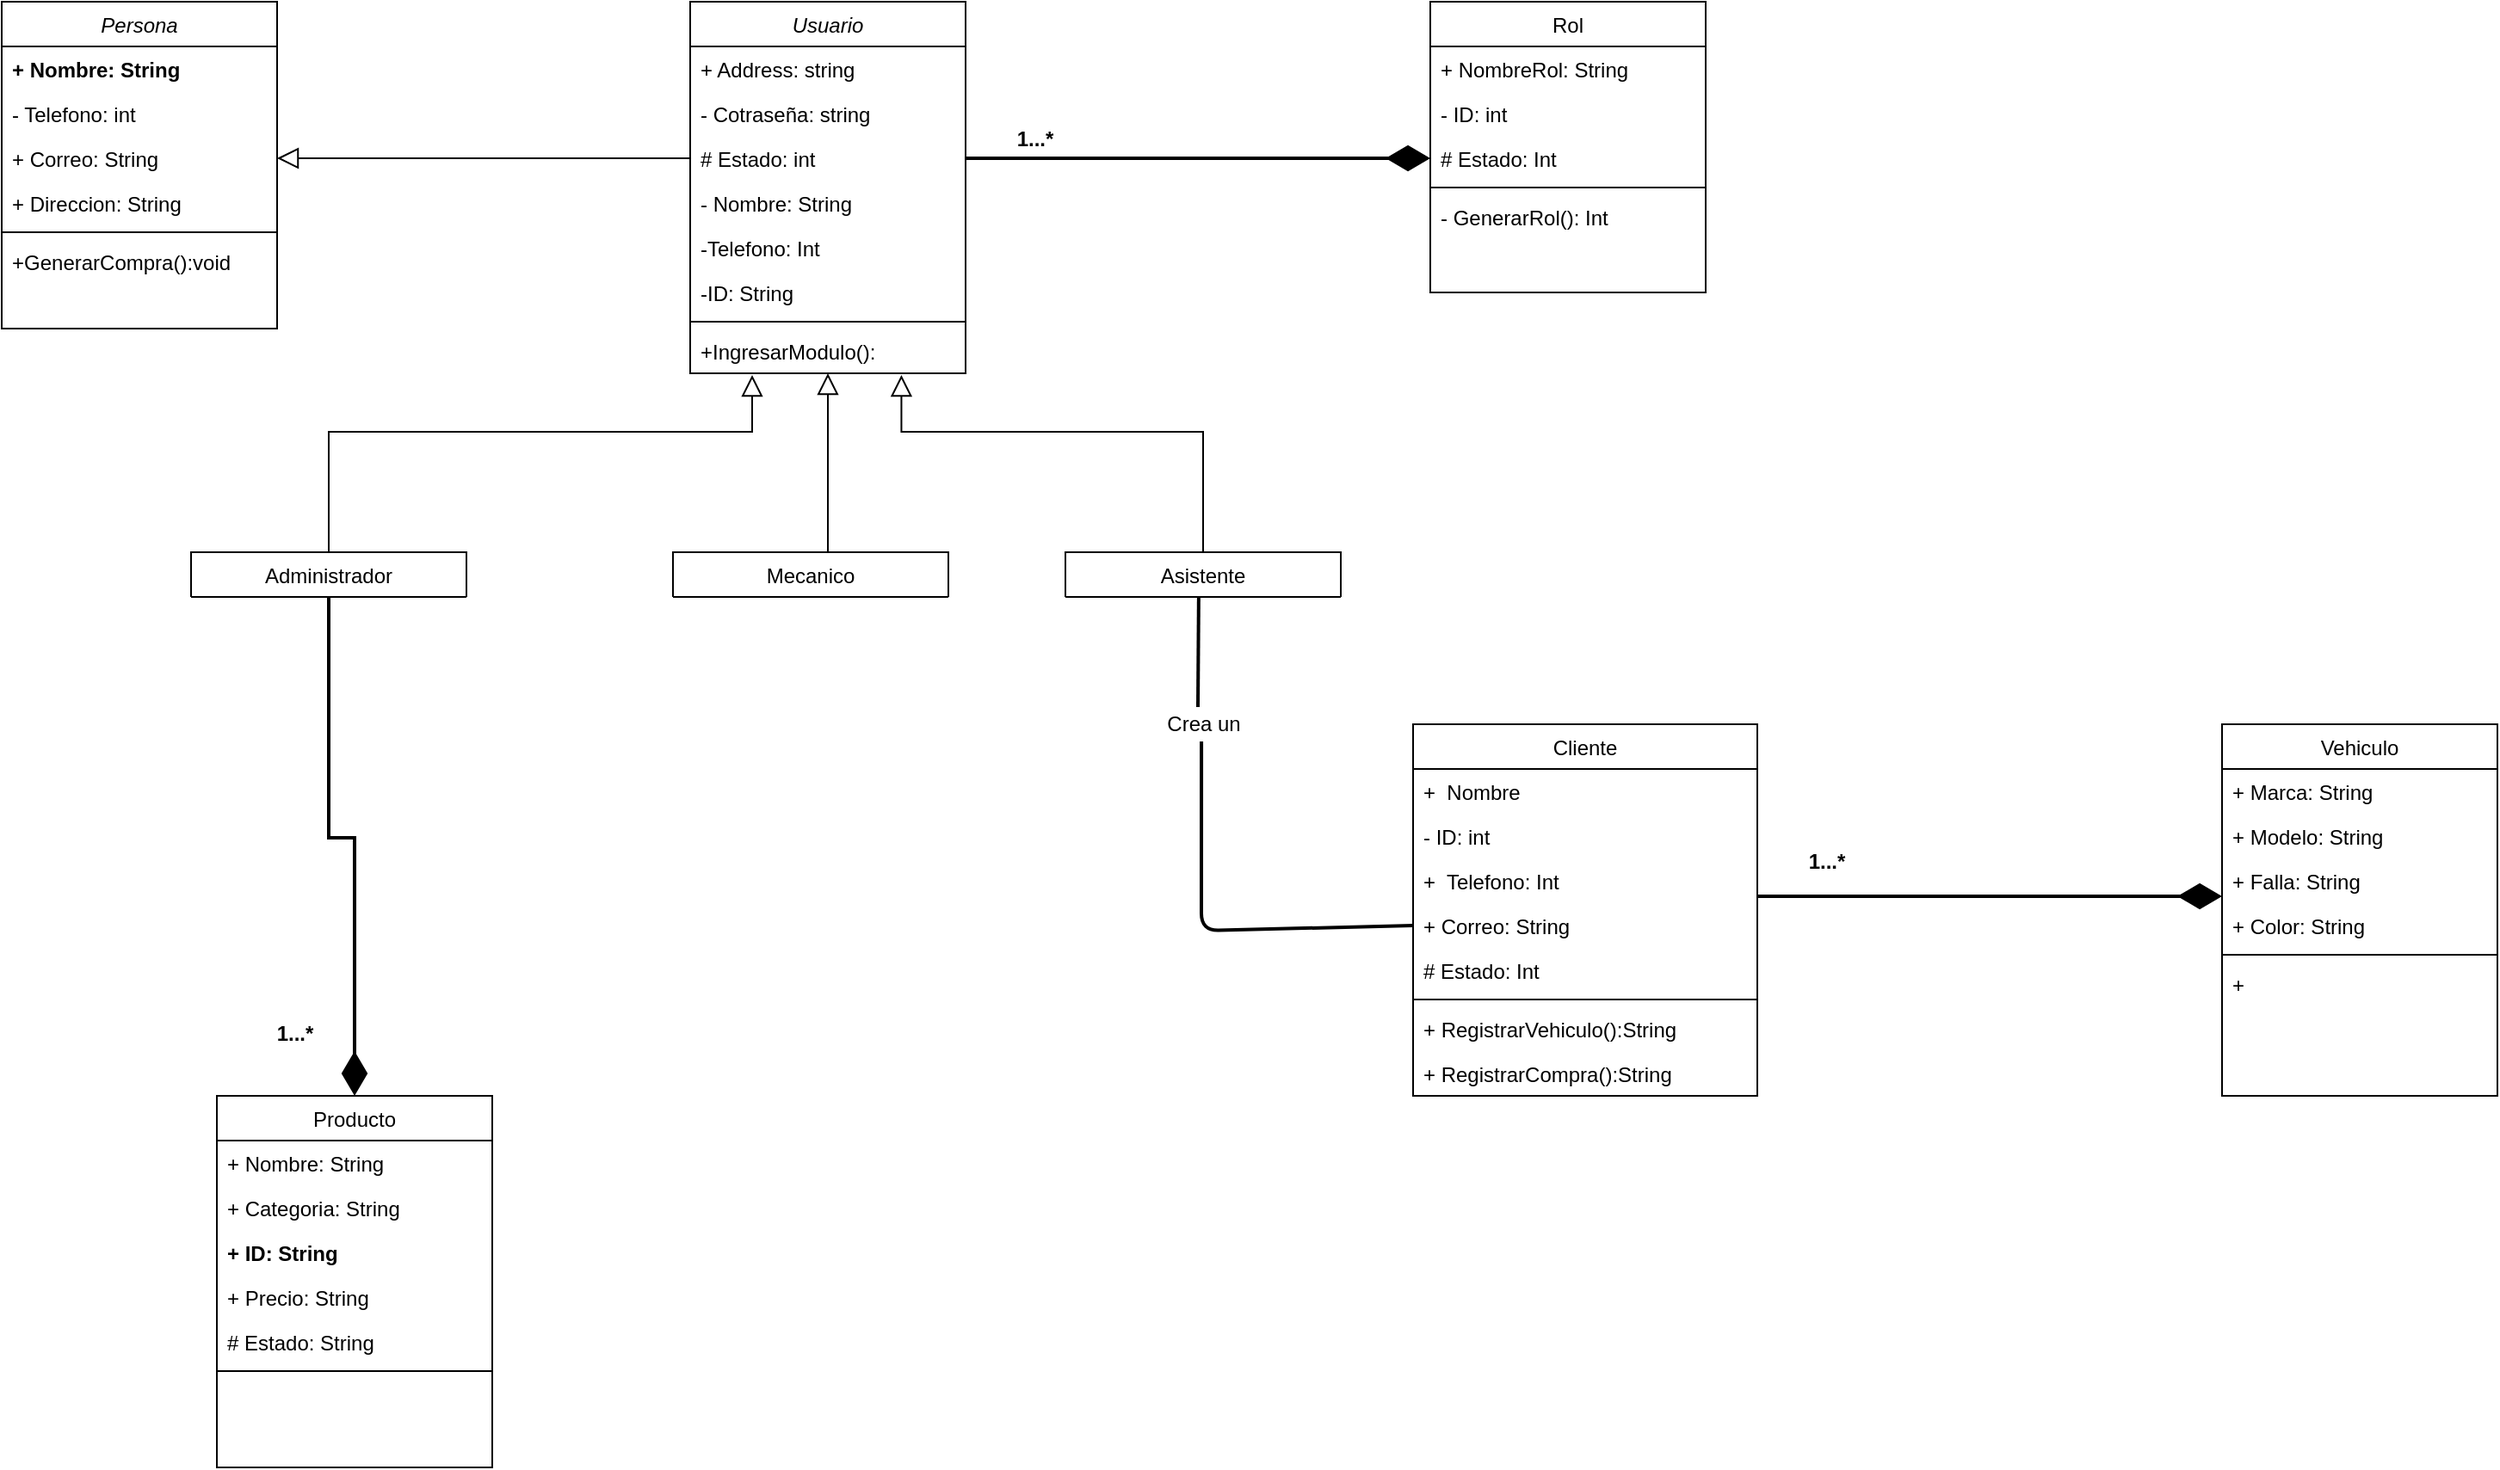 <mxfile version="14.2.9" type="github">
  <diagram id="C5RBs43oDa-KdzZeNtuy" name="Page-1">
    <mxGraphModel dx="2274" dy="803" grid="1" gridSize="10" guides="1" tooltips="1" connect="1" arrows="1" fold="1" page="1" pageScale="1" pageWidth="827" pageHeight="1169" math="0" shadow="0">
      <root>
        <mxCell id="WIyWlLk6GJQsqaUBKTNV-0" />
        <mxCell id="WIyWlLk6GJQsqaUBKTNV-1" parent="WIyWlLk6GJQsqaUBKTNV-0" />
        <mxCell id="zkfFHV4jXpPFQw0GAbJ--0" value="Usuario" style="swimlane;fontStyle=2;align=center;verticalAlign=top;childLayout=stackLayout;horizontal=1;startSize=26;horizontalStack=0;resizeParent=1;resizeLast=0;collapsible=1;marginBottom=0;rounded=0;shadow=0;strokeWidth=1;" parent="WIyWlLk6GJQsqaUBKTNV-1" vertex="1">
          <mxGeometry x="130" y="40" width="160" height="216" as="geometry">
            <mxRectangle x="130" y="80" width="160" height="26" as="alternateBounds" />
          </mxGeometry>
        </mxCell>
        <mxCell id="zkfFHV4jXpPFQw0GAbJ--1" value="+ Address: string" style="text;align=left;verticalAlign=top;spacingLeft=4;spacingRight=4;overflow=hidden;rotatable=0;points=[[0,0.5],[1,0.5]];portConstraint=eastwest;" parent="zkfFHV4jXpPFQw0GAbJ--0" vertex="1">
          <mxGeometry y="26" width="160" height="26" as="geometry" />
        </mxCell>
        <mxCell id="zkfFHV4jXpPFQw0GAbJ--2" value="- Cotraseña: string" style="text;align=left;verticalAlign=top;spacingLeft=4;spacingRight=4;overflow=hidden;rotatable=0;points=[[0,0.5],[1,0.5]];portConstraint=eastwest;rounded=0;shadow=0;html=0;" parent="zkfFHV4jXpPFQw0GAbJ--0" vertex="1">
          <mxGeometry y="52" width="160" height="26" as="geometry" />
        </mxCell>
        <mxCell id="zkfFHV4jXpPFQw0GAbJ--3" value="# Estado: int" style="text;align=left;verticalAlign=top;spacingLeft=4;spacingRight=4;overflow=hidden;rotatable=0;points=[[0,0.5],[1,0.5]];portConstraint=eastwest;rounded=0;shadow=0;html=0;" parent="zkfFHV4jXpPFQw0GAbJ--0" vertex="1">
          <mxGeometry y="78" width="160" height="26" as="geometry" />
        </mxCell>
        <mxCell id="IQwiS5trOSnJr9vL_9RB-64" value="- Nombre: String" style="text;align=left;verticalAlign=top;spacingLeft=4;spacingRight=4;overflow=hidden;rotatable=0;points=[[0,0.5],[1,0.5]];portConstraint=eastwest;fontStyle=0" vertex="1" parent="zkfFHV4jXpPFQw0GAbJ--0">
          <mxGeometry y="104" width="160" height="26" as="geometry" />
        </mxCell>
        <mxCell id="IQwiS5trOSnJr9vL_9RB-7" value="-Telefono: Int" style="text;align=left;verticalAlign=top;spacingLeft=4;spacingRight=4;overflow=hidden;rotatable=0;points=[[0,0.5],[1,0.5]];portConstraint=eastwest;" vertex="1" parent="zkfFHV4jXpPFQw0GAbJ--0">
          <mxGeometry y="130" width="160" height="26" as="geometry" />
        </mxCell>
        <mxCell id="IQwiS5trOSnJr9vL_9RB-65" value="-ID: String" style="text;align=left;verticalAlign=top;spacingLeft=4;spacingRight=4;overflow=hidden;rotatable=0;points=[[0,0.5],[1,0.5]];portConstraint=eastwest;" vertex="1" parent="zkfFHV4jXpPFQw0GAbJ--0">
          <mxGeometry y="156" width="160" height="26" as="geometry" />
        </mxCell>
        <mxCell id="zkfFHV4jXpPFQw0GAbJ--4" value="" style="line;html=1;strokeWidth=1;align=left;verticalAlign=middle;spacingTop=-1;spacingLeft=3;spacingRight=3;rotatable=0;labelPosition=right;points=[];portConstraint=eastwest;" parent="zkfFHV4jXpPFQw0GAbJ--0" vertex="1">
          <mxGeometry y="182" width="160" height="8" as="geometry" />
        </mxCell>
        <mxCell id="zkfFHV4jXpPFQw0GAbJ--5" value="+IngresarModulo():" style="text;align=left;verticalAlign=top;spacingLeft=4;spacingRight=4;overflow=hidden;rotatable=0;points=[[0,0.5],[1,0.5]];portConstraint=eastwest;" parent="zkfFHV4jXpPFQw0GAbJ--0" vertex="1">
          <mxGeometry y="190" width="160" height="26" as="geometry" />
        </mxCell>
        <mxCell id="zkfFHV4jXpPFQw0GAbJ--6" value="Mecanico" style="swimlane;fontStyle=0;align=center;verticalAlign=top;childLayout=stackLayout;horizontal=1;startSize=26;horizontalStack=0;resizeParent=1;resizeLast=0;collapsible=1;marginBottom=0;rounded=0;shadow=0;strokeWidth=1;" parent="WIyWlLk6GJQsqaUBKTNV-1" vertex="1" collapsed="1">
          <mxGeometry x="120" y="360" width="160" height="26" as="geometry">
            <mxRectangle x="110" y="360" width="200" height="160" as="alternateBounds" />
          </mxGeometry>
        </mxCell>
        <mxCell id="IQwiS5trOSnJr9vL_9RB-1" value="-N_Ficha: Int" style="text;align=left;verticalAlign=top;spacingLeft=4;spacingRight=4;overflow=hidden;rotatable=0;points=[[0,0.5],[1,0.5]];portConstraint=eastwest;" vertex="1" parent="zkfFHV4jXpPFQw0GAbJ--6">
          <mxGeometry y="26" width="160" height="26" as="geometry" />
        </mxCell>
        <mxCell id="zkfFHV4jXpPFQw0GAbJ--9" value="" style="line;html=1;strokeWidth=1;align=left;verticalAlign=middle;spacingTop=-1;spacingLeft=3;spacingRight=3;rotatable=0;labelPosition=right;points=[];portConstraint=eastwest;" parent="zkfFHV4jXpPFQw0GAbJ--6" vertex="1">
          <mxGeometry y="52" width="160" height="10" as="geometry" />
        </mxCell>
        <mxCell id="zkfFHV4jXpPFQw0GAbJ--7" value="+RegistrarMantenimiento():String&#xa;&#xa;+GenerarFicha(): Int&#xa;" style="text;align=left;verticalAlign=top;spacingLeft=4;spacingRight=4;overflow=hidden;rotatable=0;points=[[0,0.5],[1,0.5]];portConstraint=eastwest;" parent="zkfFHV4jXpPFQw0GAbJ--6" vertex="1">
          <mxGeometry y="62" width="160" height="94" as="geometry" />
        </mxCell>
        <mxCell id="zkfFHV4jXpPFQw0GAbJ--12" value="" style="endArrow=block;endSize=10;endFill=0;shadow=0;strokeWidth=1;rounded=0;edgeStyle=elbowEdgeStyle;elbow=vertical;" parent="WIyWlLk6GJQsqaUBKTNV-1" source="zkfFHV4jXpPFQw0GAbJ--6" edge="1">
          <mxGeometry width="160" relative="1" as="geometry">
            <mxPoint x="200" y="203" as="sourcePoint" />
            <mxPoint x="210" y="256" as="targetPoint" />
            <Array as="points">
              <mxPoint x="210" y="330" />
            </Array>
          </mxGeometry>
        </mxCell>
        <mxCell id="zkfFHV4jXpPFQw0GAbJ--16" value="" style="endArrow=block;endSize=10;endFill=0;shadow=0;strokeWidth=1;rounded=0;edgeStyle=elbowEdgeStyle;elbow=vertical;exitX=0.5;exitY=0;exitDx=0;exitDy=0;entryX=0.767;entryY=1.038;entryDx=0;entryDy=0;entryPerimeter=0;" parent="WIyWlLk6GJQsqaUBKTNV-1" source="IQwiS5trOSnJr9vL_9RB-12" target="zkfFHV4jXpPFQw0GAbJ--5" edge="1">
          <mxGeometry width="160" relative="1" as="geometry">
            <mxPoint x="410" y="360" as="sourcePoint" />
            <mxPoint x="310" y="271" as="targetPoint" />
            <Array as="points">
              <mxPoint x="390" y="290" />
            </Array>
          </mxGeometry>
        </mxCell>
        <mxCell id="zkfFHV4jXpPFQw0GAbJ--17" value="Rol" style="swimlane;fontStyle=0;align=center;verticalAlign=top;childLayout=stackLayout;horizontal=1;startSize=26;horizontalStack=0;resizeParent=1;resizeLast=0;collapsible=1;marginBottom=0;rounded=0;shadow=0;strokeWidth=1;" parent="WIyWlLk6GJQsqaUBKTNV-1" vertex="1">
          <mxGeometry x="560" y="40" width="160" height="169" as="geometry">
            <mxRectangle x="550" y="140" width="160" height="26" as="alternateBounds" />
          </mxGeometry>
        </mxCell>
        <mxCell id="zkfFHV4jXpPFQw0GAbJ--18" value="+ NombreRol: String" style="text;align=left;verticalAlign=top;spacingLeft=4;spacingRight=4;overflow=hidden;rotatable=0;points=[[0,0.5],[1,0.5]];portConstraint=eastwest;" parent="zkfFHV4jXpPFQw0GAbJ--17" vertex="1">
          <mxGeometry y="26" width="160" height="26" as="geometry" />
        </mxCell>
        <mxCell id="zkfFHV4jXpPFQw0GAbJ--19" value="- ID: int" style="text;align=left;verticalAlign=top;spacingLeft=4;spacingRight=4;overflow=hidden;rotatable=0;points=[[0,0.5],[1,0.5]];portConstraint=eastwest;rounded=0;shadow=0;html=0;" parent="zkfFHV4jXpPFQw0GAbJ--17" vertex="1">
          <mxGeometry y="52" width="160" height="26" as="geometry" />
        </mxCell>
        <mxCell id="zkfFHV4jXpPFQw0GAbJ--20" value="# Estado: Int" style="text;align=left;verticalAlign=top;spacingLeft=4;spacingRight=4;overflow=hidden;rotatable=0;points=[[0,0.5],[1,0.5]];portConstraint=eastwest;rounded=0;shadow=0;html=0;" parent="zkfFHV4jXpPFQw0GAbJ--17" vertex="1">
          <mxGeometry y="78" width="160" height="26" as="geometry" />
        </mxCell>
        <mxCell id="zkfFHV4jXpPFQw0GAbJ--23" value="" style="line;html=1;strokeWidth=1;align=left;verticalAlign=middle;spacingTop=-1;spacingLeft=3;spacingRight=3;rotatable=0;labelPosition=right;points=[];portConstraint=eastwest;" parent="zkfFHV4jXpPFQw0GAbJ--17" vertex="1">
          <mxGeometry y="104" width="160" height="8" as="geometry" />
        </mxCell>
        <mxCell id="IQwiS5trOSnJr9vL_9RB-48" value="- GenerarRol(): Int" style="text;align=left;verticalAlign=top;spacingLeft=4;spacingRight=4;overflow=hidden;rotatable=0;points=[[0,0.5],[1,0.5]];portConstraint=eastwest;rounded=0;shadow=0;html=0;" vertex="1" parent="zkfFHV4jXpPFQw0GAbJ--17">
          <mxGeometry y="112" width="160" height="26" as="geometry" />
        </mxCell>
        <mxCell id="D_7QzbNEq7DBgOXGINzY-7" value="" style="endArrow=block;endSize=10;endFill=0;shadow=0;strokeWidth=1;rounded=0;edgeStyle=elbowEdgeStyle;elbow=vertical;exitX=0.5;exitY=0;exitDx=0;exitDy=0;entryX=0.225;entryY=1.038;entryDx=0;entryDy=0;entryPerimeter=0;" parent="WIyWlLk6GJQsqaUBKTNV-1" source="IQwiS5trOSnJr9vL_9RB-4" edge="1" target="zkfFHV4jXpPFQw0GAbJ--5">
          <mxGeometry width="160" relative="1" as="geometry">
            <mxPoint x="-55" y="360" as="sourcePoint" />
            <mxPoint x="210" y="250" as="targetPoint" />
            <Array as="points">
              <mxPoint x="70" y="290" />
            </Array>
          </mxGeometry>
        </mxCell>
        <mxCell id="IQwiS5trOSnJr9vL_9RB-4" value="Administrador" style="swimlane;fontStyle=0;align=center;verticalAlign=top;childLayout=stackLayout;horizontal=1;startSize=26;horizontalStack=0;resizeParent=1;resizeLast=0;collapsible=1;marginBottom=0;rounded=0;shadow=0;strokeWidth=1;" vertex="1" collapsed="1" parent="WIyWlLk6GJQsqaUBKTNV-1">
          <mxGeometry x="-160" y="360" width="160" height="26" as="geometry">
            <mxRectangle x="-160" y="360" width="190" height="236" as="alternateBounds" />
          </mxGeometry>
        </mxCell>
        <mxCell id="IQwiS5trOSnJr9vL_9RB-10" value="" style="line;html=1;strokeWidth=1;align=left;verticalAlign=middle;spacingTop=-1;spacingLeft=3;spacingRight=3;rotatable=0;labelPosition=right;points=[];portConstraint=eastwest;" vertex="1" parent="IQwiS5trOSnJr9vL_9RB-4">
          <mxGeometry y="26" width="160" height="10" as="geometry" />
        </mxCell>
        <mxCell id="IQwiS5trOSnJr9vL_9RB-11" value="+ CrearUsuario(): String&#xa;&#xa;+ EditarUsuario(): String&#xa;&#xa;-  AsignacionUsuario(): Int&#xa;&#xa;+ CrearProductos(): String&#xa;&#xa;+ EditarProductos(): String&#xa;&#xa;+ Crearcompras(): String" style="text;align=left;verticalAlign=top;spacingLeft=4;spacingRight=4;overflow=hidden;rotatable=0;points=[[0,0.5],[1,0.5]];portConstraint=eastwest;" vertex="1" parent="IQwiS5trOSnJr9vL_9RB-4">
          <mxGeometry y="36" width="160" height="200" as="geometry" />
        </mxCell>
        <mxCell id="IQwiS5trOSnJr9vL_9RB-12" value="Asistente" style="swimlane;fontStyle=0;align=center;verticalAlign=top;childLayout=stackLayout;horizontal=1;startSize=26;horizontalStack=0;resizeParent=1;resizeLast=0;collapsible=1;marginBottom=0;rounded=0;shadow=0;strokeWidth=1;" vertex="1" collapsed="1" parent="WIyWlLk6GJQsqaUBKTNV-1">
          <mxGeometry x="348" y="360" width="160" height="26" as="geometry">
            <mxRectangle x="348" y="360" width="182" height="166" as="alternateBounds" />
          </mxGeometry>
        </mxCell>
        <mxCell id="IQwiS5trOSnJr9vL_9RB-18" value="" style="line;html=1;strokeWidth=1;align=left;verticalAlign=middle;spacingTop=-1;spacingLeft=3;spacingRight=3;rotatable=0;labelPosition=right;points=[];portConstraint=eastwest;" vertex="1" parent="IQwiS5trOSnJr9vL_9RB-12">
          <mxGeometry y="26" width="160" height="10" as="geometry" />
        </mxCell>
        <mxCell id="IQwiS5trOSnJr9vL_9RB-19" value="+CrearCliente(): String&#xa;&#xa;+EditarCliente(): String&#xa;&#xa;+CrearVehiculo(): String&#xa;&#xa;+EditarVehiculo(): String" style="text;align=left;verticalAlign=top;spacingLeft=4;spacingRight=4;overflow=hidden;rotatable=0;points=[[0,0.5],[1,0.5]];portConstraint=eastwest;" vertex="1" parent="IQwiS5trOSnJr9vL_9RB-12">
          <mxGeometry y="36" width="160" height="130" as="geometry" />
        </mxCell>
        <mxCell id="IQwiS5trOSnJr9vL_9RB-21" value="Producto" style="swimlane;fontStyle=0;align=center;verticalAlign=top;childLayout=stackLayout;horizontal=1;startSize=26;horizontalStack=0;resizeParent=1;resizeLast=0;collapsible=1;marginBottom=0;rounded=0;shadow=0;strokeWidth=1;" vertex="1" parent="WIyWlLk6GJQsqaUBKTNV-1">
          <mxGeometry x="-145" y="676" width="160" height="216" as="geometry">
            <mxRectangle x="550" y="140" width="160" height="26" as="alternateBounds" />
          </mxGeometry>
        </mxCell>
        <mxCell id="IQwiS5trOSnJr9vL_9RB-22" value="+ Nombre: String" style="text;align=left;verticalAlign=top;spacingLeft=4;spacingRight=4;overflow=hidden;rotatable=0;points=[[0,0.5],[1,0.5]];portConstraint=eastwest;" vertex="1" parent="IQwiS5trOSnJr9vL_9RB-21">
          <mxGeometry y="26" width="160" height="26" as="geometry" />
        </mxCell>
        <mxCell id="IQwiS5trOSnJr9vL_9RB-23" value="+ Categoria: String" style="text;align=left;verticalAlign=top;spacingLeft=4;spacingRight=4;overflow=hidden;rotatable=0;points=[[0,0.5],[1,0.5]];portConstraint=eastwest;rounded=0;shadow=0;html=0;" vertex="1" parent="IQwiS5trOSnJr9vL_9RB-21">
          <mxGeometry y="52" width="160" height="26" as="geometry" />
        </mxCell>
        <mxCell id="IQwiS5trOSnJr9vL_9RB-46" value="+ ID: String" style="text;align=left;verticalAlign=top;spacingLeft=4;spacingRight=4;overflow=hidden;rotatable=0;points=[[0,0.5],[1,0.5]];portConstraint=eastwest;rounded=0;shadow=0;html=0;fontStyle=1" vertex="1" parent="IQwiS5trOSnJr9vL_9RB-21">
          <mxGeometry y="78" width="160" height="26" as="geometry" />
        </mxCell>
        <mxCell id="IQwiS5trOSnJr9vL_9RB-47" value="+ Precio: String" style="text;align=left;verticalAlign=top;spacingLeft=4;spacingRight=4;overflow=hidden;rotatable=0;points=[[0,0.5],[1,0.5]];portConstraint=eastwest;rounded=0;shadow=0;html=0;labelBackgroundColor=none;" vertex="1" parent="IQwiS5trOSnJr9vL_9RB-21">
          <mxGeometry y="104" width="160" height="26" as="geometry" />
        </mxCell>
        <mxCell id="IQwiS5trOSnJr9vL_9RB-24" value="# Estado: String" style="text;align=left;verticalAlign=top;spacingLeft=4;spacingRight=4;overflow=hidden;rotatable=0;points=[[0,0.5],[1,0.5]];portConstraint=eastwest;rounded=0;shadow=0;html=0;" vertex="1" parent="IQwiS5trOSnJr9vL_9RB-21">
          <mxGeometry y="130" width="160" height="26" as="geometry" />
        </mxCell>
        <mxCell id="IQwiS5trOSnJr9vL_9RB-25" value="" style="line;html=1;strokeWidth=1;align=left;verticalAlign=middle;spacingTop=-1;spacingLeft=3;spacingRight=3;rotatable=0;labelPosition=right;points=[];portConstraint=eastwest;" vertex="1" parent="IQwiS5trOSnJr9vL_9RB-21">
          <mxGeometry y="156" width="160" height="8" as="geometry" />
        </mxCell>
        <mxCell id="IQwiS5trOSnJr9vL_9RB-31" value="Vehiculo" style="swimlane;fontStyle=0;align=center;verticalAlign=top;childLayout=stackLayout;horizontal=1;startSize=26;horizontalStack=0;resizeParent=1;resizeLast=0;collapsible=1;marginBottom=0;rounded=0;shadow=0;strokeWidth=1;" vertex="1" parent="WIyWlLk6GJQsqaUBKTNV-1">
          <mxGeometry x="1020" y="460" width="160" height="216" as="geometry">
            <mxRectangle x="550" y="140" width="160" height="26" as="alternateBounds" />
          </mxGeometry>
        </mxCell>
        <mxCell id="IQwiS5trOSnJr9vL_9RB-32" value="+ Marca: String" style="text;align=left;verticalAlign=top;spacingLeft=4;spacingRight=4;overflow=hidden;rotatable=0;points=[[0,0.5],[1,0.5]];portConstraint=eastwest;fontStyle=0" vertex="1" parent="IQwiS5trOSnJr9vL_9RB-31">
          <mxGeometry y="26" width="160" height="26" as="geometry" />
        </mxCell>
        <mxCell id="IQwiS5trOSnJr9vL_9RB-33" value="+ Modelo: String" style="text;align=left;verticalAlign=top;spacingLeft=4;spacingRight=4;overflow=hidden;rotatable=0;points=[[0,0.5],[1,0.5]];portConstraint=eastwest;rounded=0;shadow=0;html=0;" vertex="1" parent="IQwiS5trOSnJr9vL_9RB-31">
          <mxGeometry y="52" width="160" height="26" as="geometry" />
        </mxCell>
        <mxCell id="IQwiS5trOSnJr9vL_9RB-41" value="+ Falla: String" style="text;align=left;verticalAlign=top;spacingLeft=4;spacingRight=4;overflow=hidden;rotatable=0;points=[[0,0.5],[1,0.5]];portConstraint=eastwest;" vertex="1" parent="IQwiS5trOSnJr9vL_9RB-31">
          <mxGeometry y="78" width="160" height="26" as="geometry" />
        </mxCell>
        <mxCell id="IQwiS5trOSnJr9vL_9RB-34" value="+ Color: String" style="text;align=left;verticalAlign=top;spacingLeft=4;spacingRight=4;overflow=hidden;rotatable=0;points=[[0,0.5],[1,0.5]];portConstraint=eastwest;rounded=0;shadow=0;html=0;" vertex="1" parent="IQwiS5trOSnJr9vL_9RB-31">
          <mxGeometry y="104" width="160" height="26" as="geometry" />
        </mxCell>
        <mxCell id="IQwiS5trOSnJr9vL_9RB-35" value="" style="line;html=1;strokeWidth=1;align=left;verticalAlign=middle;spacingTop=-1;spacingLeft=3;spacingRight=3;rotatable=0;labelPosition=right;points=[];portConstraint=eastwest;" vertex="1" parent="IQwiS5trOSnJr9vL_9RB-31">
          <mxGeometry y="130" width="160" height="8" as="geometry" />
        </mxCell>
        <mxCell id="IQwiS5trOSnJr9vL_9RB-42" value="+  " style="text;align=left;verticalAlign=top;spacingLeft=4;spacingRight=4;overflow=hidden;rotatable=0;points=[[0,0.5],[1,0.5]];portConstraint=eastwest;rounded=0;shadow=0;html=0;" vertex="1" parent="IQwiS5trOSnJr9vL_9RB-31">
          <mxGeometry y="138" width="160" height="26" as="geometry" />
        </mxCell>
        <mxCell id="IQwiS5trOSnJr9vL_9RB-49" value="Persona" style="swimlane;fontStyle=2;align=center;verticalAlign=top;childLayout=stackLayout;horizontal=1;startSize=26;horizontalStack=0;resizeParent=1;resizeLast=0;collapsible=1;marginBottom=0;rounded=0;shadow=0;strokeWidth=1;" vertex="1" parent="WIyWlLk6GJQsqaUBKTNV-1">
          <mxGeometry x="-270" y="40" width="160" height="190" as="geometry">
            <mxRectangle x="130" y="80" width="160" height="26" as="alternateBounds" />
          </mxGeometry>
        </mxCell>
        <mxCell id="IQwiS5trOSnJr9vL_9RB-50" value="+ Nombre: String" style="text;align=left;verticalAlign=top;spacingLeft=4;spacingRight=4;overflow=hidden;rotatable=0;points=[[0,0.5],[1,0.5]];portConstraint=eastwest;fontStyle=1" vertex="1" parent="IQwiS5trOSnJr9vL_9RB-49">
          <mxGeometry y="26" width="160" height="26" as="geometry" />
        </mxCell>
        <mxCell id="IQwiS5trOSnJr9vL_9RB-51" value="- Telefono: int" style="text;align=left;verticalAlign=top;spacingLeft=4;spacingRight=4;overflow=hidden;rotatable=0;points=[[0,0.5],[1,0.5]];portConstraint=eastwest;rounded=0;shadow=0;html=0;" vertex="1" parent="IQwiS5trOSnJr9vL_9RB-49">
          <mxGeometry y="52" width="160" height="26" as="geometry" />
        </mxCell>
        <mxCell id="IQwiS5trOSnJr9vL_9RB-52" value="+ Correo: String" style="text;align=left;verticalAlign=top;spacingLeft=4;spacingRight=4;overflow=hidden;rotatable=0;points=[[0,0.5],[1,0.5]];portConstraint=eastwest;rounded=0;shadow=0;html=0;" vertex="1" parent="IQwiS5trOSnJr9vL_9RB-49">
          <mxGeometry y="78" width="160" height="26" as="geometry" />
        </mxCell>
        <mxCell id="IQwiS5trOSnJr9vL_9RB-55" value="+ Direccion: String" style="text;align=left;verticalAlign=top;spacingLeft=4;spacingRight=4;overflow=hidden;rotatable=0;points=[[0,0.5],[1,0.5]];portConstraint=eastwest;" vertex="1" parent="IQwiS5trOSnJr9vL_9RB-49">
          <mxGeometry y="104" width="160" height="26" as="geometry" />
        </mxCell>
        <mxCell id="IQwiS5trOSnJr9vL_9RB-53" value="" style="line;html=1;strokeWidth=1;align=left;verticalAlign=middle;spacingTop=-1;spacingLeft=3;spacingRight=3;rotatable=0;labelPosition=right;points=[];portConstraint=eastwest;" vertex="1" parent="IQwiS5trOSnJr9vL_9RB-49">
          <mxGeometry y="130" width="160" height="8" as="geometry" />
        </mxCell>
        <mxCell id="IQwiS5trOSnJr9vL_9RB-54" value="+GenerarCompra():void" style="text;align=left;verticalAlign=top;spacingLeft=4;spacingRight=4;overflow=hidden;rotatable=0;points=[[0,0.5],[1,0.5]];portConstraint=eastwest;" vertex="1" parent="IQwiS5trOSnJr9vL_9RB-49">
          <mxGeometry y="138" width="160" height="26" as="geometry" />
        </mxCell>
        <mxCell id="IQwiS5trOSnJr9vL_9RB-26" value="Cliente" style="swimlane;fontStyle=0;align=center;verticalAlign=top;childLayout=stackLayout;horizontal=1;startSize=26;horizontalStack=0;resizeParent=1;resizeLast=0;collapsible=1;marginBottom=0;rounded=0;shadow=0;strokeWidth=1;" vertex="1" parent="WIyWlLk6GJQsqaUBKTNV-1">
          <mxGeometry x="550" y="460" width="200" height="216" as="geometry">
            <mxRectangle x="550" y="140" width="160" height="26" as="alternateBounds" />
          </mxGeometry>
        </mxCell>
        <mxCell id="IQwiS5trOSnJr9vL_9RB-27" value="+  Nombre" style="text;align=left;verticalAlign=top;spacingLeft=4;spacingRight=4;overflow=hidden;rotatable=0;points=[[0,0.5],[1,0.5]];portConstraint=eastwest;" vertex="1" parent="IQwiS5trOSnJr9vL_9RB-26">
          <mxGeometry y="26" width="200" height="26" as="geometry" />
        </mxCell>
        <mxCell id="IQwiS5trOSnJr9vL_9RB-28" value="- ID: int" style="text;align=left;verticalAlign=top;spacingLeft=4;spacingRight=4;overflow=hidden;rotatable=0;points=[[0,0.5],[1,0.5]];portConstraint=eastwest;rounded=0;shadow=0;html=0;" vertex="1" parent="IQwiS5trOSnJr9vL_9RB-26">
          <mxGeometry y="52" width="200" height="26" as="geometry" />
        </mxCell>
        <mxCell id="IQwiS5trOSnJr9vL_9RB-38" value="+  Telefono: Int" style="text;align=left;verticalAlign=top;spacingLeft=4;spacingRight=4;overflow=hidden;rotatable=0;points=[[0,0.5],[1,0.5]];portConstraint=eastwest;" vertex="1" parent="IQwiS5trOSnJr9vL_9RB-26">
          <mxGeometry y="78" width="200" height="26" as="geometry" />
        </mxCell>
        <mxCell id="IQwiS5trOSnJr9vL_9RB-39" value="+ Correo: String" style="text;align=left;verticalAlign=top;spacingLeft=4;spacingRight=4;overflow=hidden;rotatable=0;points=[[0,0.5],[1,0.5]];portConstraint=eastwest;" vertex="1" parent="IQwiS5trOSnJr9vL_9RB-26">
          <mxGeometry y="104" width="200" height="26" as="geometry" />
        </mxCell>
        <mxCell id="IQwiS5trOSnJr9vL_9RB-29" value="# Estado: Int" style="text;align=left;verticalAlign=top;spacingLeft=4;spacingRight=4;overflow=hidden;rotatable=0;points=[[0,0.5],[1,0.5]];portConstraint=eastwest;rounded=0;shadow=0;html=0;" vertex="1" parent="IQwiS5trOSnJr9vL_9RB-26">
          <mxGeometry y="130" width="200" height="26" as="geometry" />
        </mxCell>
        <mxCell id="IQwiS5trOSnJr9vL_9RB-30" value="" style="line;html=1;strokeWidth=1;align=left;verticalAlign=middle;spacingTop=-1;spacingLeft=3;spacingRight=3;rotatable=0;labelPosition=right;points=[];portConstraint=eastwest;" vertex="1" parent="IQwiS5trOSnJr9vL_9RB-26">
          <mxGeometry y="156" width="200" height="8" as="geometry" />
        </mxCell>
        <mxCell id="IQwiS5trOSnJr9vL_9RB-43" value="+ RegistrarVehiculo():String" style="text;align=left;verticalAlign=top;spacingLeft=4;spacingRight=4;overflow=hidden;rotatable=0;points=[[0,0.5],[1,0.5]];portConstraint=eastwest;" vertex="1" parent="IQwiS5trOSnJr9vL_9RB-26">
          <mxGeometry y="164" width="200" height="26" as="geometry" />
        </mxCell>
        <mxCell id="IQwiS5trOSnJr9vL_9RB-44" value="+ RegistrarCompra():String" style="text;align=left;verticalAlign=top;spacingLeft=4;spacingRight=4;overflow=hidden;rotatable=0;points=[[0,0.5],[1,0.5]];portConstraint=eastwest;" vertex="1" parent="IQwiS5trOSnJr9vL_9RB-26">
          <mxGeometry y="190" width="200" height="26" as="geometry" />
        </mxCell>
        <mxCell id="IQwiS5trOSnJr9vL_9RB-58" value="" style="endArrow=none;html=1;strokeWidth=2;entryX=0.484;entryY=1;entryDx=0;entryDy=0;entryPerimeter=0;" edge="1" parent="WIyWlLk6GJQsqaUBKTNV-1" target="IQwiS5trOSnJr9vL_9RB-19">
          <mxGeometry width="50" height="50" relative="1" as="geometry">
            <mxPoint x="425" y="450" as="sourcePoint" />
            <mxPoint x="400" y="710" as="targetPoint" />
            <Array as="points" />
          </mxGeometry>
        </mxCell>
        <mxCell id="IQwiS5trOSnJr9vL_9RB-59" value="Crea un" style="text;html=1;align=center;verticalAlign=middle;resizable=0;points=[];autosize=1;" vertex="1" parent="WIyWlLk6GJQsqaUBKTNV-1">
          <mxGeometry x="398" y="450" width="60" height="20" as="geometry" />
        </mxCell>
        <mxCell id="IQwiS5trOSnJr9vL_9RB-60" value="" style="endArrow=none;html=1;strokeWidth=2;exitX=0;exitY=0.5;exitDx=0;exitDy=0;entryX=0.484;entryY=1;entryDx=0;entryDy=0;entryPerimeter=0;" edge="1" parent="WIyWlLk6GJQsqaUBKTNV-1" source="IQwiS5trOSnJr9vL_9RB-39" target="IQwiS5trOSnJr9vL_9RB-59">
          <mxGeometry width="50" height="50" relative="1" as="geometry">
            <mxPoint x="520" y="827" as="sourcePoint" />
            <mxPoint x="436.088" y="630" as="targetPoint" />
            <Array as="points">
              <mxPoint x="427" y="580" />
            </Array>
          </mxGeometry>
        </mxCell>
        <mxCell id="IQwiS5trOSnJr9vL_9RB-20" value="" style="endArrow=none;html=1;entryX=1;entryY=0.5;entryDx=0;entryDy=0;startArrow=diamondThin;startFill=1;startSize=20;endSize=20;targetPerimeterSpacing=0;strokeWidth=2;exitX=0;exitY=0.5;exitDx=0;exitDy=0;" edge="1" parent="WIyWlLk6GJQsqaUBKTNV-1" source="zkfFHV4jXpPFQw0GAbJ--20" target="zkfFHV4jXpPFQw0GAbJ--3">
          <mxGeometry width="50" height="50" relative="1" as="geometry">
            <mxPoint x="440" y="180" as="sourcePoint" />
            <mxPoint x="370" y="320" as="targetPoint" />
            <Array as="points" />
          </mxGeometry>
        </mxCell>
        <mxCell id="IQwiS5trOSnJr9vL_9RB-69" value="" style="endArrow=block;endSize=10;endFill=0;shadow=0;strokeWidth=1;rounded=0;edgeStyle=elbowEdgeStyle;elbow=vertical;entryX=1;entryY=0.5;entryDx=0;entryDy=0;exitX=0;exitY=0.5;exitDx=0;exitDy=0;" edge="1" parent="WIyWlLk6GJQsqaUBKTNV-1" source="zkfFHV4jXpPFQw0GAbJ--3" target="IQwiS5trOSnJr9vL_9RB-52">
          <mxGeometry width="160" relative="1" as="geometry">
            <mxPoint x="20" y="187" as="sourcePoint" />
            <mxPoint x="20" y="83" as="targetPoint" />
            <Array as="points">
              <mxPoint x="-90" y="131" />
              <mxPoint x="20" y="157" />
            </Array>
          </mxGeometry>
        </mxCell>
        <mxCell id="IQwiS5trOSnJr9vL_9RB-61" value="1...*" style="text;html=1;align=center;verticalAlign=middle;resizable=0;points=[];autosize=1;fontStyle=1" vertex="1" parent="WIyWlLk6GJQsqaUBKTNV-1">
          <mxGeometry x="310" y="110" width="40" height="20" as="geometry" />
        </mxCell>
        <mxCell id="IQwiS5trOSnJr9vL_9RB-70" style="edgeStyle=orthogonalEdgeStyle;rounded=0;orthogonalLoop=1;jettySize=auto;html=1;exitX=0.5;exitY=0;exitDx=0;exitDy=0;entryX=0.5;entryY=1;entryDx=0;entryDy=0;startArrow=diamondThin;startFill=1;startSize=20;endSize=20;targetPerimeterSpacing=0;strokeWidth=2;endArrow=none;endFill=0;" edge="1" parent="WIyWlLk6GJQsqaUBKTNV-1" source="IQwiS5trOSnJr9vL_9RB-21" target="IQwiS5trOSnJr9vL_9RB-4">
          <mxGeometry relative="1" as="geometry" />
        </mxCell>
        <mxCell id="IQwiS5trOSnJr9vL_9RB-71" value="1...*" style="text;html=1;align=center;verticalAlign=middle;resizable=0;points=[];autosize=1;fontStyle=1" vertex="1" parent="WIyWlLk6GJQsqaUBKTNV-1">
          <mxGeometry x="-120" y="630" width="40" height="20" as="geometry" />
        </mxCell>
        <mxCell id="IQwiS5trOSnJr9vL_9RB-73" value="" style="endArrow=none;html=1;entryX=1;entryY=0.5;entryDx=0;entryDy=0;startArrow=diamondThin;startFill=1;startSize=20;endSize=20;targetPerimeterSpacing=0;strokeWidth=2;exitX=0;exitY=0.5;exitDx=0;exitDy=0;" edge="1" parent="WIyWlLk6GJQsqaUBKTNV-1">
          <mxGeometry width="50" height="50" relative="1" as="geometry">
            <mxPoint x="1020" y="560" as="sourcePoint" />
            <mxPoint x="750" y="560" as="targetPoint" />
            <Array as="points" />
          </mxGeometry>
        </mxCell>
        <mxCell id="IQwiS5trOSnJr9vL_9RB-74" value="1...*" style="text;html=1;align=center;verticalAlign=middle;resizable=0;points=[];autosize=1;fontStyle=1" vertex="1" parent="WIyWlLk6GJQsqaUBKTNV-1">
          <mxGeometry x="770" y="530" width="40" height="20" as="geometry" />
        </mxCell>
      </root>
    </mxGraphModel>
  </diagram>
</mxfile>
